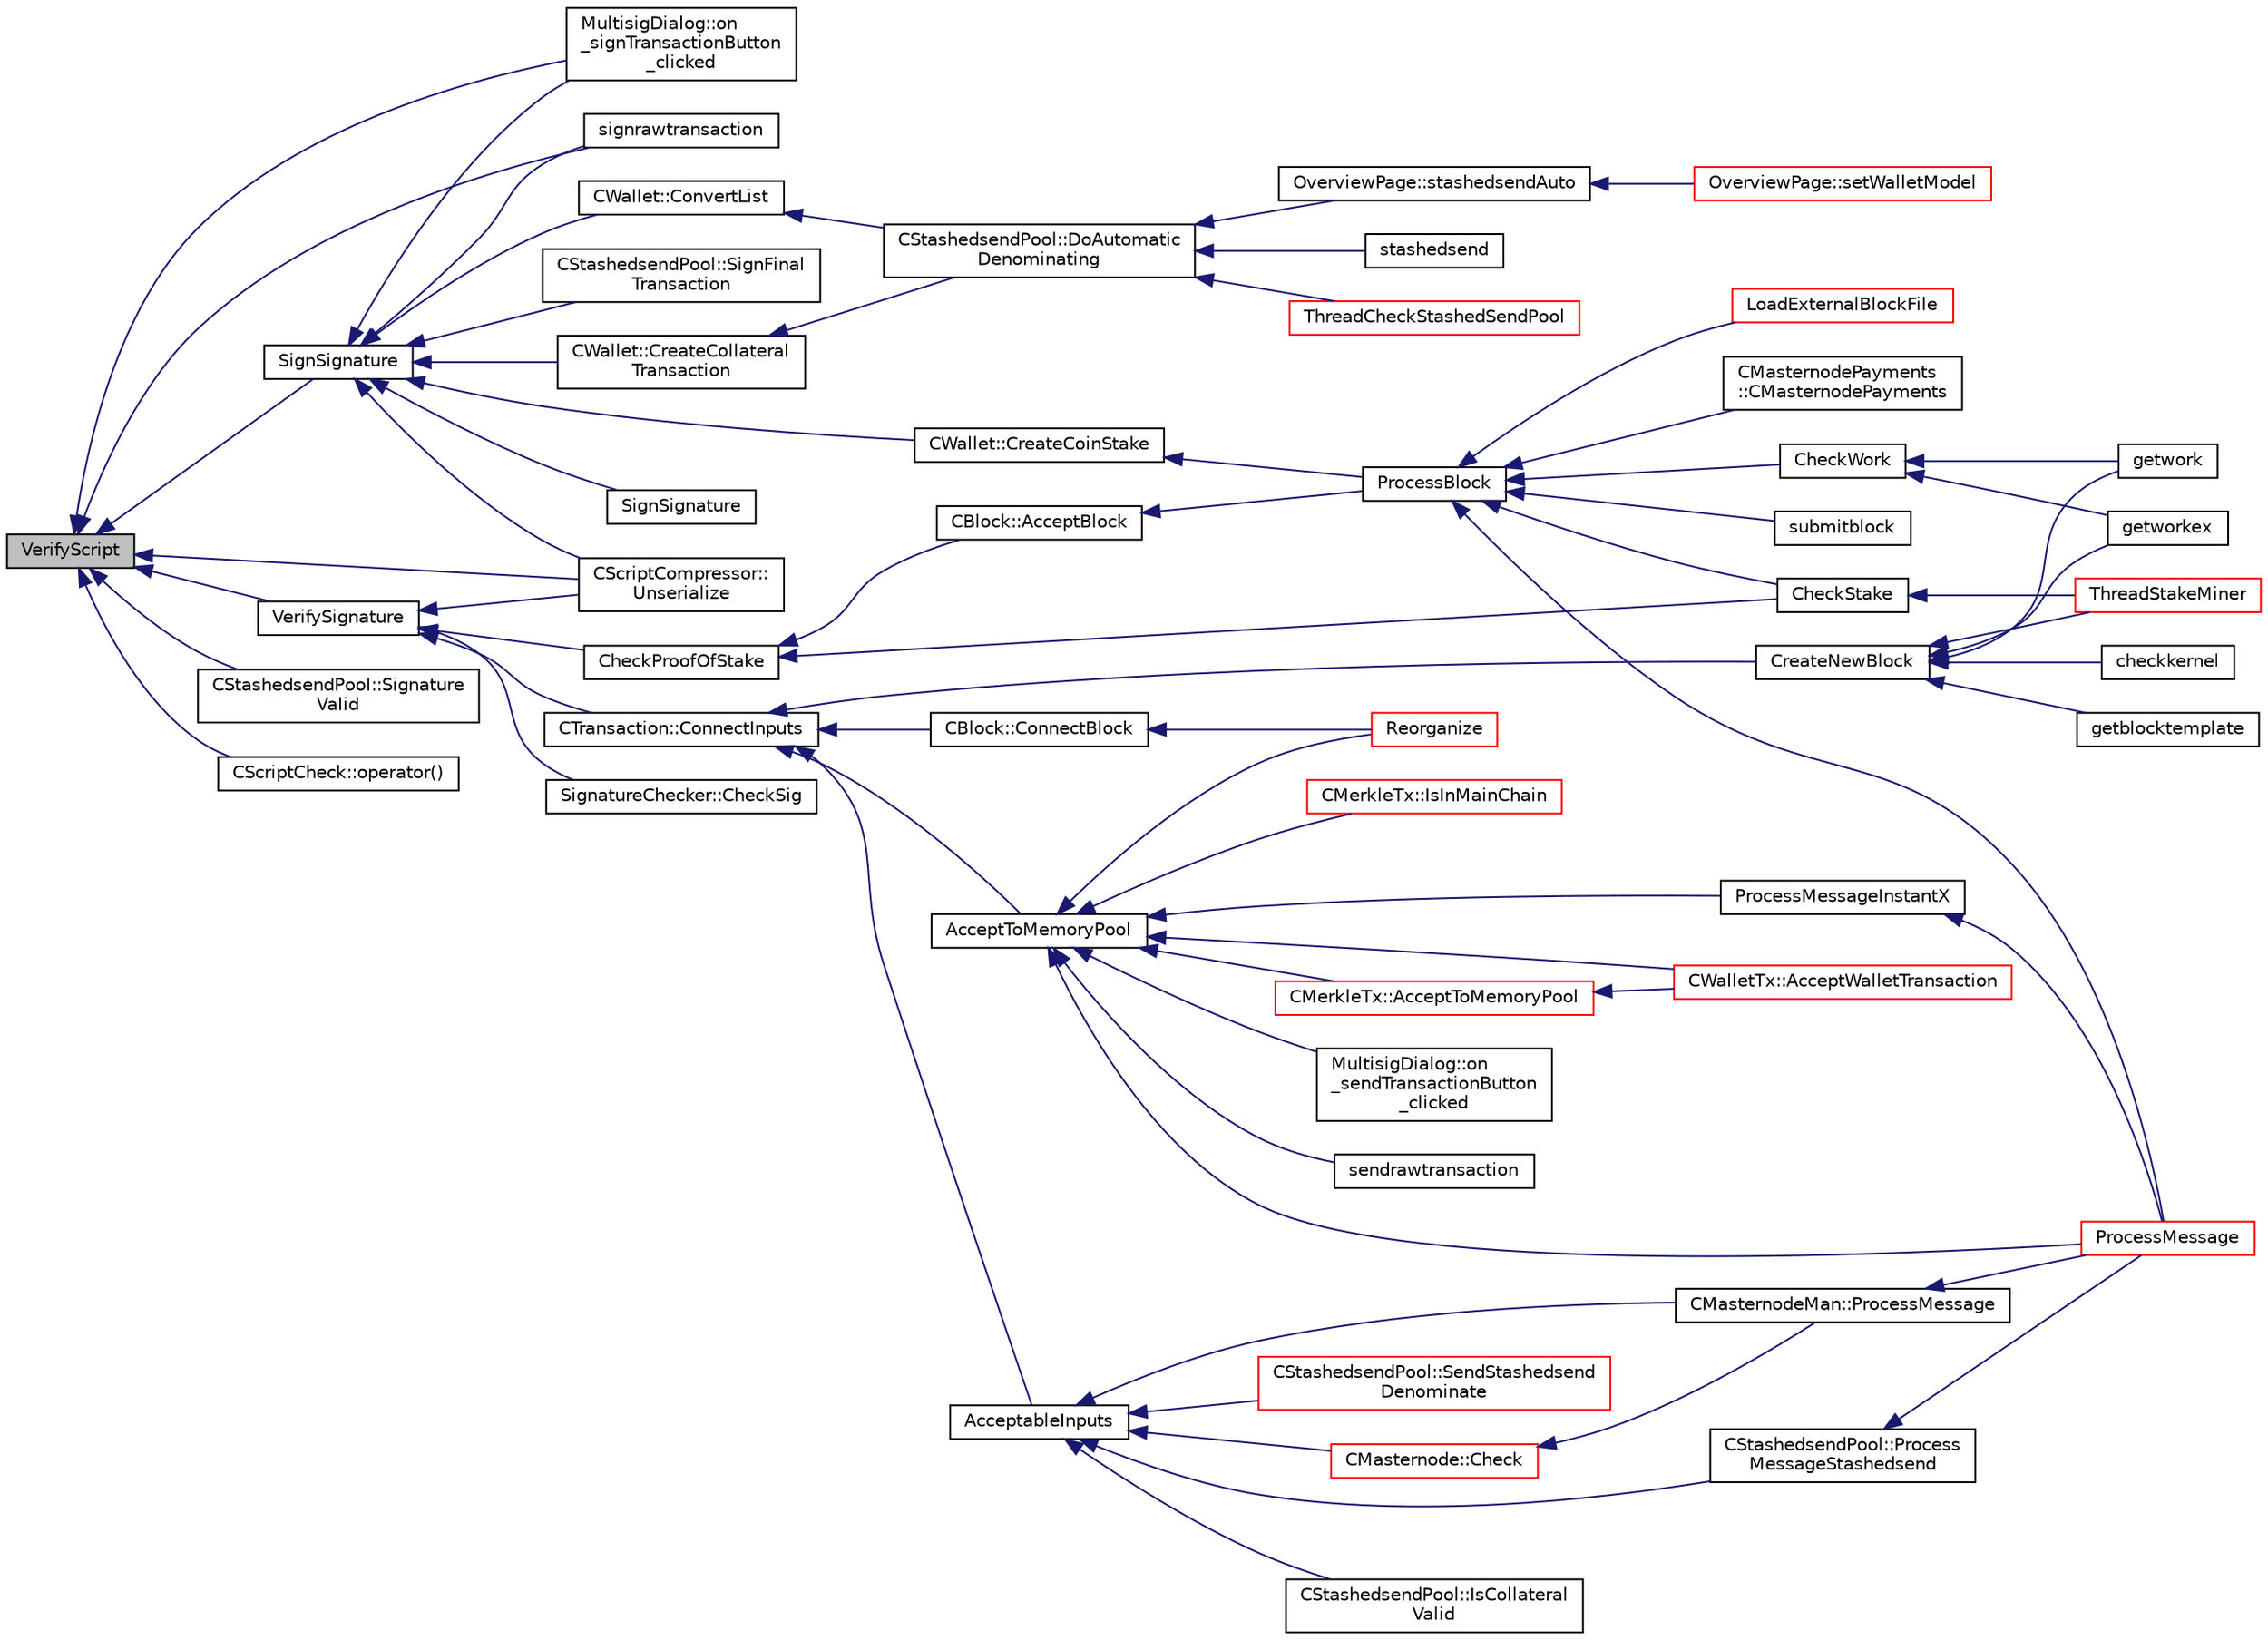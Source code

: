 digraph "VerifyScript"
{
  edge [fontname="Helvetica",fontsize="10",labelfontname="Helvetica",labelfontsize="10"];
  node [fontname="Helvetica",fontsize="10",shape=record];
  rankdir="LR";
  Node1902 [label="VerifyScript",height=0.2,width=0.4,color="black", fillcolor="grey75", style="filled", fontcolor="black"];
  Node1902 -> Node1903 [dir="back",color="midnightblue",fontsize="10",style="solid",fontname="Helvetica"];
  Node1903 [label="MultisigDialog::on\l_signTransactionButton\l_clicked",height=0.2,width=0.4,color="black", fillcolor="white", style="filled",URL="$d4/df4/class_multisig_dialog.html#ad277ce76887dfbbec511486d3c1d2bc4"];
  Node1902 -> Node1904 [dir="back",color="midnightblue",fontsize="10",style="solid",fontname="Helvetica"];
  Node1904 [label="signrawtransaction",height=0.2,width=0.4,color="black", fillcolor="white", style="filled",URL="$dc/da8/rpcrawtransaction_8cpp.html#aa0d151e35c0ad5ec82df451a833aeadb"];
  Node1902 -> Node1905 [dir="back",color="midnightblue",fontsize="10",style="solid",fontname="Helvetica"];
  Node1905 [label="SignSignature",height=0.2,width=0.4,color="black", fillcolor="white", style="filled",URL="$de/d7f/script_8h.html#aca7dc730fd42e706b2c912ba32b65a36"];
  Node1905 -> Node1903 [dir="back",color="midnightblue",fontsize="10",style="solid",fontname="Helvetica"];
  Node1905 -> Node1904 [dir="back",color="midnightblue",fontsize="10",style="solid",fontname="Helvetica"];
  Node1905 -> Node1906 [dir="back",color="midnightblue",fontsize="10",style="solid",fontname="Helvetica"];
  Node1906 [label="SignSignature",height=0.2,width=0.4,color="black", fillcolor="white", style="filled",URL="$de/d7f/script_8h.html#a3aef640e90fdb0fa95a8e2cda0cf6c22"];
  Node1905 -> Node1907 [dir="back",color="midnightblue",fontsize="10",style="solid",fontname="Helvetica"];
  Node1907 [label="CScriptCompressor::\lUnserialize",height=0.2,width=0.4,color="black", fillcolor="white", style="filled",URL="$d3/dfb/class_c_script_compressor.html#a016fa6e3d2735d95fcf773271da073d5"];
  Node1905 -> Node1908 [dir="back",color="midnightblue",fontsize="10",style="solid",fontname="Helvetica"];
  Node1908 [label="CStashedsendPool::SignFinal\lTransaction",height=0.2,width=0.4,color="black", fillcolor="white", style="filled",URL="$dd/d8a/class_c_stashedsend_pool.html#aa4e76a2c5ccd3fedef74f5e0b12c87f1",tooltip="As a client, check and sign the final transaction. "];
  Node1905 -> Node1909 [dir="back",color="midnightblue",fontsize="10",style="solid",fontname="Helvetica"];
  Node1909 [label="CWallet::CreateCollateral\lTransaction",height=0.2,width=0.4,color="black", fillcolor="white", style="filled",URL="$d2/de5/class_c_wallet.html#a3efb1d87b0d5cb916f7289b72a38744d"];
  Node1909 -> Node1910 [dir="back",color="midnightblue",fontsize="10",style="solid",fontname="Helvetica"];
  Node1910 [label="CStashedsendPool::DoAutomatic\lDenominating",height=0.2,width=0.4,color="black", fillcolor="white", style="filled",URL="$dd/d8a/class_c_stashedsend_pool.html#a21f19df4854af34c8f89187c768a524f",tooltip="Passively run Stashedsend in the background according to the configuration in settings (only for QT) ..."];
  Node1910 -> Node1911 [dir="back",color="midnightblue",fontsize="10",style="solid",fontname="Helvetica"];
  Node1911 [label="OverviewPage::stashedsendAuto",height=0.2,width=0.4,color="black", fillcolor="white", style="filled",URL="$d1/d91/class_overview_page.html#abf60d7de5f283687a914b487dc44ca76"];
  Node1911 -> Node1912 [dir="back",color="midnightblue",fontsize="10",style="solid",fontname="Helvetica"];
  Node1912 [label="OverviewPage::setWalletModel",height=0.2,width=0.4,color="red", fillcolor="white", style="filled",URL="$d1/d91/class_overview_page.html#a2ed52a3a87e9c74fee38fa873c9bc71f"];
  Node1910 -> Node1915 [dir="back",color="midnightblue",fontsize="10",style="solid",fontname="Helvetica"];
  Node1915 [label="stashedsend",height=0.2,width=0.4,color="black", fillcolor="white", style="filled",URL="$d5/d6b/rpcstashedsend_8cpp.html#a5a7cb1ad55aeaa8bcbb5172e9153a75a"];
  Node1910 -> Node1916 [dir="back",color="midnightblue",fontsize="10",style="solid",fontname="Helvetica"];
  Node1916 [label="ThreadCheckStashedSendPool",height=0.2,width=0.4,color="red", fillcolor="white", style="filled",URL="$d9/dbc/stashedsend_8h.html#ab583ddc86effded8432ea5387f77d883"];
  Node1905 -> Node1921 [dir="back",color="midnightblue",fontsize="10",style="solid",fontname="Helvetica"];
  Node1921 [label="CWallet::ConvertList",height=0.2,width=0.4,color="black", fillcolor="white", style="filled",URL="$d2/de5/class_c_wallet.html#adbc8cbc5a39e04446f4277487405c06b"];
  Node1921 -> Node1910 [dir="back",color="midnightblue",fontsize="10",style="solid",fontname="Helvetica"];
  Node1905 -> Node1922 [dir="back",color="midnightblue",fontsize="10",style="solid",fontname="Helvetica"];
  Node1922 [label="CWallet::CreateCoinStake",height=0.2,width=0.4,color="black", fillcolor="white", style="filled",URL="$d2/de5/class_c_wallet.html#a644df129468440aa36f49ca3716a3c19"];
  Node1922 -> Node1923 [dir="back",color="midnightblue",fontsize="10",style="solid",fontname="Helvetica"];
  Node1923 [label="ProcessBlock",height=0.2,width=0.4,color="black", fillcolor="white", style="filled",URL="$d4/dbf/main_8h.html#a7c8a7be3439bb5e1e40548a332a3cf29"];
  Node1923 -> Node1924 [dir="back",color="midnightblue",fontsize="10",style="solid",fontname="Helvetica"];
  Node1924 [label="LoadExternalBlockFile",height=0.2,width=0.4,color="red", fillcolor="white", style="filled",URL="$df/d0a/main_8cpp.html#afbdbbb5a1b376748e5460cbcf644a9af"];
  Node1923 -> Node1926 [dir="back",color="midnightblue",fontsize="10",style="solid",fontname="Helvetica"];
  Node1926 [label="ProcessMessage",height=0.2,width=0.4,color="red", fillcolor="white", style="filled",URL="$df/d0a/main_8cpp.html#a8ba92b1a4bce3c835e887a9073d17d8e"];
  Node1923 -> Node1937 [dir="back",color="midnightblue",fontsize="10",style="solid",fontname="Helvetica"];
  Node1937 [label="CMasternodePayments\l::CMasternodePayments",height=0.2,width=0.4,color="black", fillcolor="white", style="filled",URL="$dc/d9a/class_c_masternode_payments.html#a4b9454f265a927528c881716e7649973"];
  Node1923 -> Node1938 [dir="back",color="midnightblue",fontsize="10",style="solid",fontname="Helvetica"];
  Node1938 [label="CheckWork",height=0.2,width=0.4,color="black", fillcolor="white", style="filled",URL="$de/d13/miner_8h.html#aadd8a05aa6d8fae1c0f4daa5e971a12a",tooltip="Check mined proof-of-work block. "];
  Node1938 -> Node1939 [dir="back",color="midnightblue",fontsize="10",style="solid",fontname="Helvetica"];
  Node1939 [label="getworkex",height=0.2,width=0.4,color="black", fillcolor="white", style="filled",URL="$d4/ddd/rpcmining_8cpp.html#aa40f86dc468a3f2ef4a3bba99e20a069"];
  Node1938 -> Node1940 [dir="back",color="midnightblue",fontsize="10",style="solid",fontname="Helvetica"];
  Node1940 [label="getwork",height=0.2,width=0.4,color="black", fillcolor="white", style="filled",URL="$d4/ddd/rpcmining_8cpp.html#a356be62c93d38267a7da9e1cb644d547"];
  Node1923 -> Node1941 [dir="back",color="midnightblue",fontsize="10",style="solid",fontname="Helvetica"];
  Node1941 [label="CheckStake",height=0.2,width=0.4,color="black", fillcolor="white", style="filled",URL="$de/d13/miner_8h.html#a68be4bcfa03b86095641eac5ca996fed",tooltip="Check mined proof-of-stake block. "];
  Node1941 -> Node1942 [dir="back",color="midnightblue",fontsize="10",style="solid",fontname="Helvetica"];
  Node1942 [label="ThreadStakeMiner",height=0.2,width=0.4,color="red", fillcolor="white", style="filled",URL="$d6/de3/miner_8cpp.html#a31faece5ef0e403969b3d3debd79b352"];
  Node1923 -> Node1943 [dir="back",color="midnightblue",fontsize="10",style="solid",fontname="Helvetica"];
  Node1943 [label="submitblock",height=0.2,width=0.4,color="black", fillcolor="white", style="filled",URL="$d4/ddd/rpcmining_8cpp.html#a6fc1aa077add8cb1c74207056616134d"];
  Node1902 -> Node1944 [dir="back",color="midnightblue",fontsize="10",style="solid",fontname="Helvetica"];
  Node1944 [label="VerifySignature",height=0.2,width=0.4,color="black", fillcolor="white", style="filled",URL="$de/d7f/script_8h.html#a3bebacccf5ed6d80e80889b65830f893"];
  Node1944 -> Node1945 [dir="back",color="midnightblue",fontsize="10",style="solid",fontname="Helvetica"];
  Node1945 [label="CTransaction::ConnectInputs",height=0.2,width=0.4,color="black", fillcolor="white", style="filled",URL="$df/d43/class_c_transaction.html#aaab6c4ba493c918e29fd383043dcaae7",tooltip="Sanity check previous transactions, then, if all checks succeed, mark them as spent by this transacti..."];
  Node1945 -> Node1946 [dir="back",color="midnightblue",fontsize="10",style="solid",fontname="Helvetica"];
  Node1946 [label="AcceptToMemoryPool",height=0.2,width=0.4,color="black", fillcolor="white", style="filled",URL="$d4/dbf/main_8h.html#addea0e425b693b4c1be712c3ead94568",tooltip="(try to) add transaction to memory pool "];
  Node1946 -> Node1947 [dir="back",color="midnightblue",fontsize="10",style="solid",fontname="Helvetica"];
  Node1947 [label="ProcessMessageInstantX",height=0.2,width=0.4,color="black", fillcolor="white", style="filled",URL="$d6/d5f/instantx_8h.html#aa516cb499ead2691d8ab216a499db5d0"];
  Node1947 -> Node1926 [dir="back",color="midnightblue",fontsize="10",style="solid",fontname="Helvetica"];
  Node1946 -> Node1948 [dir="back",color="midnightblue",fontsize="10",style="solid",fontname="Helvetica"];
  Node1948 [label="CMerkleTx::AcceptToMemoryPool",height=0.2,width=0.4,color="red", fillcolor="white", style="filled",URL="$d1/dff/class_c_merkle_tx.html#a61126e811a53b941b3efdf5a4e83db90"];
  Node1948 -> Node1949 [dir="back",color="midnightblue",fontsize="10",style="solid",fontname="Helvetica"];
  Node1949 [label="CWalletTx::AcceptWalletTransaction",height=0.2,width=0.4,color="red", fillcolor="white", style="filled",URL="$d6/d53/class_c_wallet_tx.html#af6d1a5a731bb69e1d94de84eb6fd15a5"];
  Node1946 -> Node1949 [dir="back",color="midnightblue",fontsize="10",style="solid",fontname="Helvetica"];
  Node1946 -> Node1974 [dir="back",color="midnightblue",fontsize="10",style="solid",fontname="Helvetica"];
  Node1974 [label="Reorganize",height=0.2,width=0.4,color="red", fillcolor="white", style="filled",URL="$df/d0a/main_8cpp.html#ad8e09920f5a3ce2670c5efa26ef65227"];
  Node1946 -> Node1926 [dir="back",color="midnightblue",fontsize="10",style="solid",fontname="Helvetica"];
  Node1946 -> Node1979 [dir="back",color="midnightblue",fontsize="10",style="solid",fontname="Helvetica"];
  Node1979 [label="CMerkleTx::IsInMainChain",height=0.2,width=0.4,color="red", fillcolor="white", style="filled",URL="$d1/dff/class_c_merkle_tx.html#ad4b3623fabf1924dba2a7694e3418e1e"];
  Node1946 -> Node2009 [dir="back",color="midnightblue",fontsize="10",style="solid",fontname="Helvetica"];
  Node2009 [label="MultisigDialog::on\l_sendTransactionButton\l_clicked",height=0.2,width=0.4,color="black", fillcolor="white", style="filled",URL="$d4/df4/class_multisig_dialog.html#a71fcf325cb0cde9223eefc62b3b7634b"];
  Node1946 -> Node2010 [dir="back",color="midnightblue",fontsize="10",style="solid",fontname="Helvetica"];
  Node2010 [label="sendrawtransaction",height=0.2,width=0.4,color="black", fillcolor="white", style="filled",URL="$dc/da8/rpcrawtransaction_8cpp.html#ad5aad44f890060f42efb49acf349511e"];
  Node1945 -> Node2011 [dir="back",color="midnightblue",fontsize="10",style="solid",fontname="Helvetica"];
  Node2011 [label="AcceptableInputs",height=0.2,width=0.4,color="black", fillcolor="white", style="filled",URL="$d4/dbf/main_8h.html#a43f9c625cc3dfd663a76ddb4d15fce58"];
  Node2011 -> Node2012 [dir="back",color="midnightblue",fontsize="10",style="solid",fontname="Helvetica"];
  Node2012 [label="CMasternode::Check",height=0.2,width=0.4,color="red", fillcolor="white", style="filled",URL="$d6/dac/class_c_masternode.html#a6c5f883b797298678c1cf814faab09a5"];
  Node2012 -> Node2036 [dir="back",color="midnightblue",fontsize="10",style="solid",fontname="Helvetica"];
  Node2036 [label="CMasternodeMan::ProcessMessage",height=0.2,width=0.4,color="black", fillcolor="white", style="filled",URL="$dc/d6b/class_c_masternode_man.html#ae3e5d263cebdcd932eca49caeadce9aa"];
  Node2036 -> Node1926 [dir="back",color="midnightblue",fontsize="10",style="solid",fontname="Helvetica"];
  Node2011 -> Node2036 [dir="back",color="midnightblue",fontsize="10",style="solid",fontname="Helvetica"];
  Node2011 -> Node2026 [dir="back",color="midnightblue",fontsize="10",style="solid",fontname="Helvetica"];
  Node2026 [label="CStashedsendPool::Process\lMessageStashedsend",height=0.2,width=0.4,color="black", fillcolor="white", style="filled",URL="$dd/d8a/class_c_stashedsend_pool.html#a62b472a4e4b1e634bc2e8621be17888e",tooltip="Process a Stashedsend message using the Stashedsend protocol. "];
  Node2026 -> Node1926 [dir="back",color="midnightblue",fontsize="10",style="solid",fontname="Helvetica"];
  Node2011 -> Node2037 [dir="back",color="midnightblue",fontsize="10",style="solid",fontname="Helvetica"];
  Node2037 [label="CStashedsendPool::IsCollateral\lValid",height=0.2,width=0.4,color="black", fillcolor="white", style="filled",URL="$dd/d8a/class_c_stashedsend_pool.html#a953b684a05b58919c45c8c6f159b0b14",tooltip="If the collateral is valid given by a client. "];
  Node2011 -> Node2038 [dir="back",color="midnightblue",fontsize="10",style="solid",fontname="Helvetica"];
  Node2038 [label="CStashedsendPool::SendStashedsend\lDenominate",height=0.2,width=0.4,color="red", fillcolor="white", style="filled",URL="$dd/d8a/class_c_stashedsend_pool.html#a6a94b951db9f47197abf79e141e8de1a",tooltip="As a client, send a transaction to a Masternode to start the denomination process. "];
  Node1945 -> Node2041 [dir="back",color="midnightblue",fontsize="10",style="solid",fontname="Helvetica"];
  Node2041 [label="CBlock::ConnectBlock",height=0.2,width=0.4,color="black", fillcolor="white", style="filled",URL="$d3/d51/class_c_block.html#a1ae149d97c7b7eadf48f5cea934b6217"];
  Node2041 -> Node1974 [dir="back",color="midnightblue",fontsize="10",style="solid",fontname="Helvetica"];
  Node1945 -> Node2042 [dir="back",color="midnightblue",fontsize="10",style="solid",fontname="Helvetica"];
  Node2042 [label="CreateNewBlock",height=0.2,width=0.4,color="black", fillcolor="white", style="filled",URL="$de/d13/miner_8h.html#aca0de7d757e027c2b08bd101c68c1549"];
  Node2042 -> Node1942 [dir="back",color="midnightblue",fontsize="10",style="solid",fontname="Helvetica"];
  Node2042 -> Node2043 [dir="back",color="midnightblue",fontsize="10",style="solid",fontname="Helvetica"];
  Node2043 [label="checkkernel",height=0.2,width=0.4,color="black", fillcolor="white", style="filled",URL="$d4/ddd/rpcmining_8cpp.html#a36ee2284a7252841b8a62a9531b6acbc"];
  Node2042 -> Node1939 [dir="back",color="midnightblue",fontsize="10",style="solid",fontname="Helvetica"];
  Node2042 -> Node1940 [dir="back",color="midnightblue",fontsize="10",style="solid",fontname="Helvetica"];
  Node2042 -> Node2044 [dir="back",color="midnightblue",fontsize="10",style="solid",fontname="Helvetica"];
  Node2044 [label="getblocktemplate",height=0.2,width=0.4,color="black", fillcolor="white", style="filled",URL="$d4/ddd/rpcmining_8cpp.html#a27347eecedd59156c914fcb5ce488f9a"];
  Node1944 -> Node2045 [dir="back",color="midnightblue",fontsize="10",style="solid",fontname="Helvetica"];
  Node2045 [label="SignatureChecker::CheckSig",height=0.2,width=0.4,color="black", fillcolor="white", style="filled",URL="$da/d89/class_signature_checker.html#a3eeda653a8224d8376016f177d2c7be2"];
  Node1944 -> Node1907 [dir="back",color="midnightblue",fontsize="10",style="solid",fontname="Helvetica"];
  Node1944 -> Node2046 [dir="back",color="midnightblue",fontsize="10",style="solid",fontname="Helvetica"];
  Node2046 [label="CheckProofOfStake",height=0.2,width=0.4,color="black", fillcolor="white", style="filled",URL="$d4/dd4/stake_8h.html#a01e09fbdb926d4581ea48c4cf2f337a1"];
  Node2046 -> Node2047 [dir="back",color="midnightblue",fontsize="10",style="solid",fontname="Helvetica"];
  Node2047 [label="CBlock::AcceptBlock",height=0.2,width=0.4,color="black", fillcolor="white", style="filled",URL="$d3/d51/class_c_block.html#a3f990a713116bd15c1f221c88b012ccf"];
  Node2047 -> Node1923 [dir="back",color="midnightblue",fontsize="10",style="solid",fontname="Helvetica"];
  Node2046 -> Node1941 [dir="back",color="midnightblue",fontsize="10",style="solid",fontname="Helvetica"];
  Node1902 -> Node1907 [dir="back",color="midnightblue",fontsize="10",style="solid",fontname="Helvetica"];
  Node1902 -> Node2048 [dir="back",color="midnightblue",fontsize="10",style="solid",fontname="Helvetica"];
  Node2048 [label="CStashedsendPool::Signature\lValid",height=0.2,width=0.4,color="black", fillcolor="white", style="filled",URL="$dd/d8a/class_c_stashedsend_pool.html#aac0148eb0e63ce636545a18522f7f59b",tooltip="Check to make sure a signature matches an input in the pool. "];
  Node1902 -> Node2049 [dir="back",color="midnightblue",fontsize="10",style="solid",fontname="Helvetica"];
  Node2049 [label="CScriptCheck::operator()",height=0.2,width=0.4,color="black", fillcolor="white", style="filled",URL="$df/d12/class_c_script_check.html#a108d4c713338308be3867ed4e65b80c5"];
}

